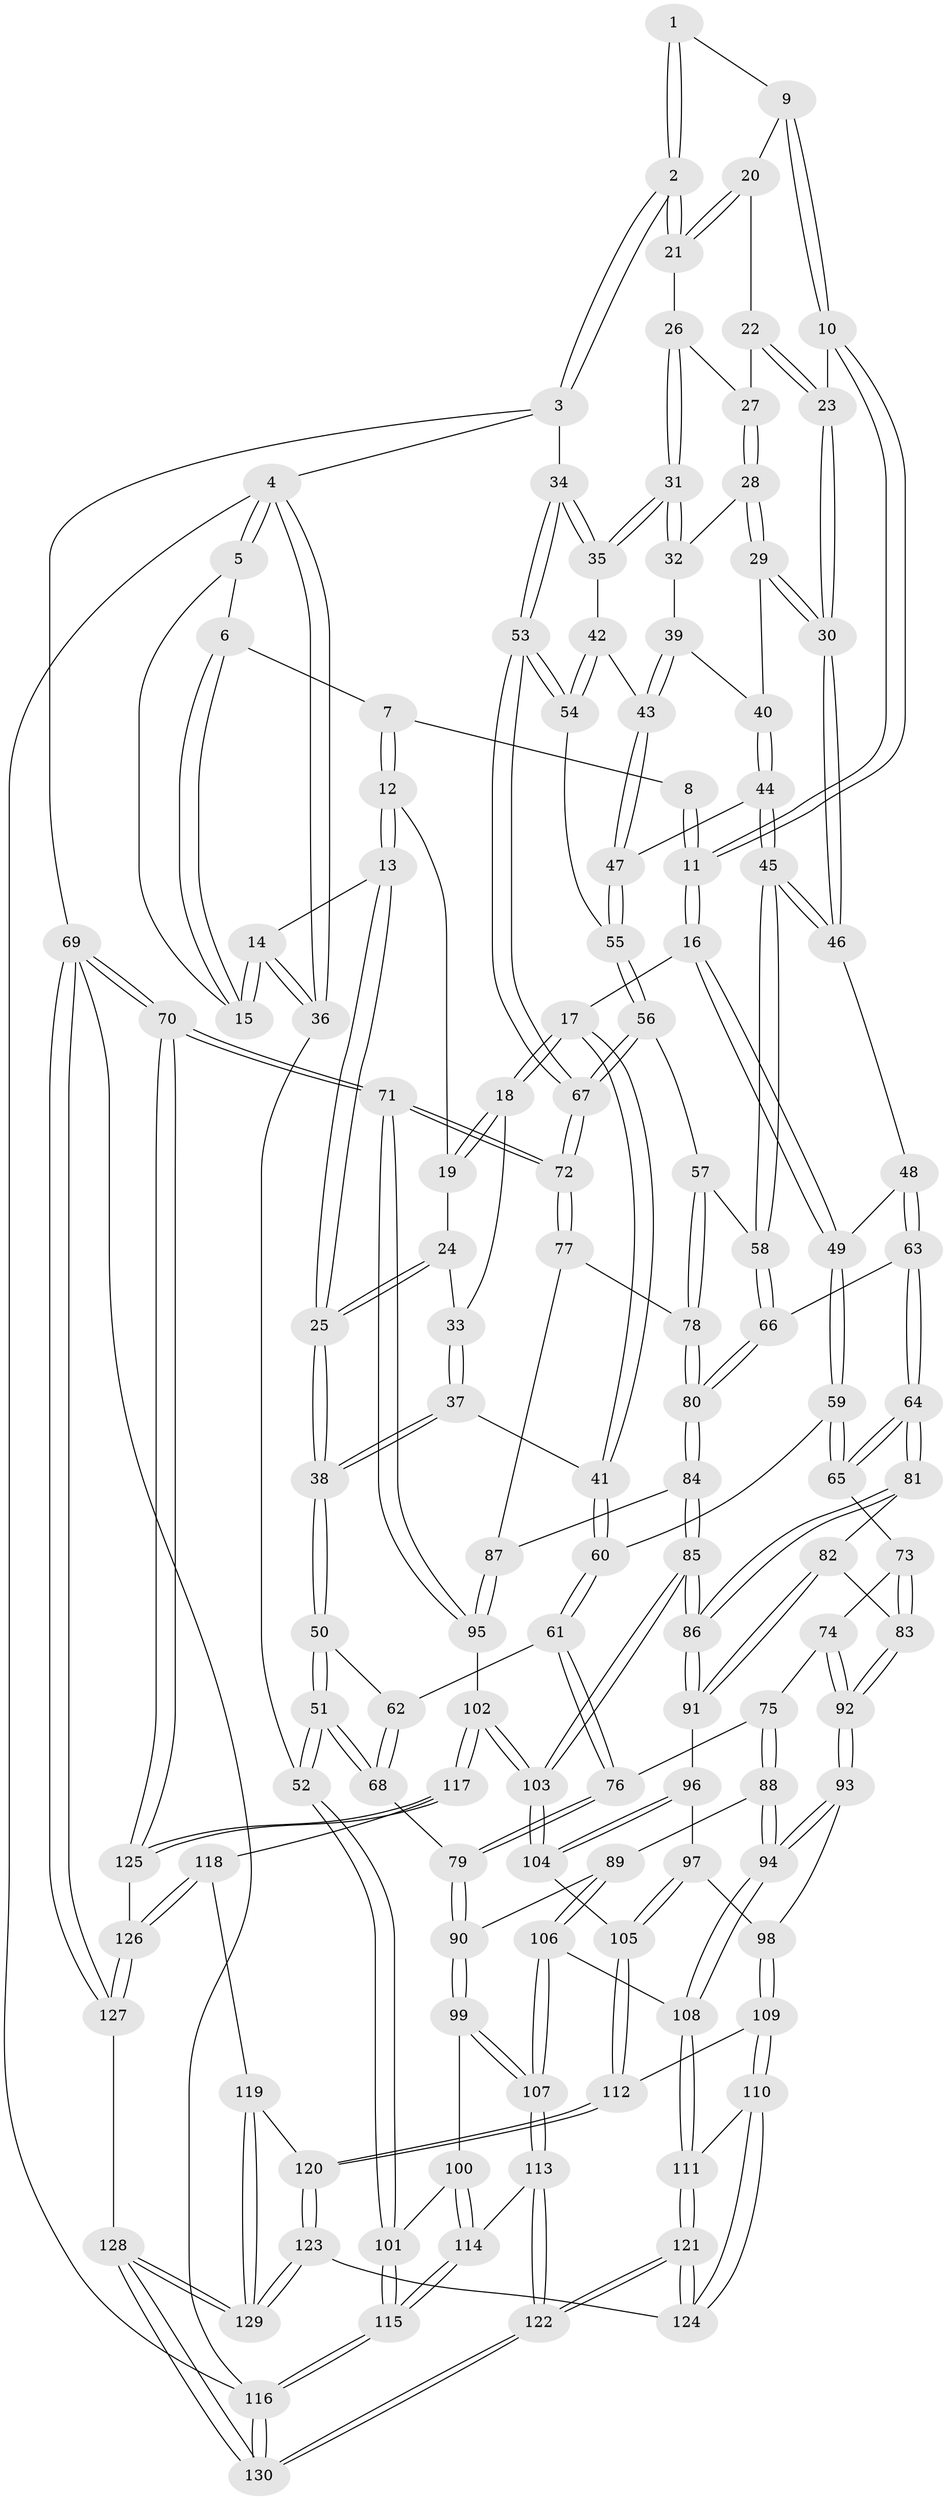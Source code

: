 // coarse degree distribution, {3: 0.10256410256410256, 6: 0.10256410256410256, 5: 0.2948717948717949, 4: 0.48717948717948717, 7: 0.01282051282051282}
// Generated by graph-tools (version 1.1) at 2025/42/03/06/25 10:42:29]
// undirected, 130 vertices, 322 edges
graph export_dot {
graph [start="1"]
  node [color=gray90,style=filled];
  1 [pos="+0.631438271298694+0"];
  2 [pos="+1+0"];
  3 [pos="+1+0"];
  4 [pos="+0+0"];
  5 [pos="+0+0"];
  6 [pos="+0.256391844045638+0"];
  7 [pos="+0.333388130678489+0"];
  8 [pos="+0.39109999115969013+0"];
  9 [pos="+0.6408520658323968+0.026644771747995132"];
  10 [pos="+0.6357872477788128+0.11646595492984688"];
  11 [pos="+0.582811985580143+0.14444706005174476"];
  12 [pos="+0.3339438448833839+0"];
  13 [pos="+0.1290815241949064+0.1760207957592336"];
  14 [pos="+0.08777430050073097+0.15864692259334617"];
  15 [pos="+0.09281847241489283+0.10528286423593568"];
  16 [pos="+0.5229062541929506+0.19992779713460224"];
  17 [pos="+0.49513574291925583+0.19530525927033193"];
  18 [pos="+0.3817300314208565+0.0869873193082875"];
  19 [pos="+0.34142467272949956+0"];
  20 [pos="+0.7444209514667931+0.01587177319402953"];
  21 [pos="+1+0"];
  22 [pos="+0.7119142066124882+0.07796530742311096"];
  23 [pos="+0.6688518888852363+0.12453532835513426"];
  24 [pos="+0.2301941213066896+0.12972300525693617"];
  25 [pos="+0.1480220299950158+0.1910857968208009"];
  26 [pos="+1+0"];
  27 [pos="+0.9487330378737463+0"];
  28 [pos="+0.8411015900062413+0.10292129382923455"];
  29 [pos="+0.7701250603064844+0.14481445947882218"];
  30 [pos="+0.7139496394487286+0.1469864399922407"];
  31 [pos="+0.9305279813924588+0.18927832037740697"];
  32 [pos="+0.8750768429070623+0.16231094448805894"];
  33 [pos="+0.370469151465828+0.09670648963965883"];
  34 [pos="+1+0.10955226249217685"];
  35 [pos="+0.9554623914292976+0.22988018728901174"];
  36 [pos="+0+0.21377823668844037"];
  37 [pos="+0.26093247246625506+0.2255488733098896"];
  38 [pos="+0.18553763919628907+0.23826812566932062"];
  39 [pos="+0.8666775353609554+0.194878899304952"];
  40 [pos="+0.7995193936150251+0.20006564638351917"];
  41 [pos="+0.38083008938090046+0.2818154385244029"];
  42 [pos="+0.9369127953503451+0.2555602618169584"];
  43 [pos="+0.8620375387108604+0.2649262162636415"];
  44 [pos="+0.8291130620917363+0.27494928955918274"];
  45 [pos="+0.7376768548342675+0.3277554805438693"];
  46 [pos="+0.7294577462825498+0.31927897632221436"];
  47 [pos="+0.8430122883535704+0.2752919966865895"];
  48 [pos="+0.5919355043998163+0.278594966526941"];
  49 [pos="+0.5444649823963439+0.24987547654712078"];
  50 [pos="+0.18345971194467298+0.2960973798036117"];
  51 [pos="+0.028801211973176782+0.4878999771546356"];
  52 [pos="+0+0.5034474955259288"];
  53 [pos="+1+0.5066791236550304"];
  54 [pos="+0.9524574794071073+0.3012391023290458"];
  55 [pos="+0.891658320261686+0.3738191321205467"];
  56 [pos="+0.8910867597430929+0.39977336894639753"];
  57 [pos="+0.7772932432043197+0.4391253770730453"];
  58 [pos="+0.7416944402245621+0.42994861705700166"];
  59 [pos="+0.5057814799503101+0.42082631001919085"];
  60 [pos="+0.35237387146341775+0.4203430678704081"];
  61 [pos="+0.34989558531336057+0.4221978683154425"];
  62 [pos="+0.29972260525418176+0.39950116739946434"];
  63 [pos="+0.6498285697179124+0.4749355204976391"];
  64 [pos="+0.626522967665305+0.4915845704568513"];
  65 [pos="+0.5442550269546945+0.46292157156146424"];
  66 [pos="+0.7308509940450815+0.4383503712897451"];
  67 [pos="+1+0.5652738151580639"];
  68 [pos="+0.060760692529612456+0.5007505027979194"];
  69 [pos="+1+1"];
  70 [pos="+1+0.8560793644301635"];
  71 [pos="+1+0.8074100567591911"];
  72 [pos="+1+0.5865508575210152"];
  73 [pos="+0.5118954941319839+0.5038340602822539"];
  74 [pos="+0.37666457216684013+0.5680501732868339"];
  75 [pos="+0.33800761423008124+0.5367260223019591"];
  76 [pos="+0.3302349476127486+0.5184129287807607"];
  77 [pos="+0.8886208847187023+0.5526562791022883"];
  78 [pos="+0.8620956969629453+0.5451792144715504"];
  79 [pos="+0.11914555571825021+0.5361384155876375"];
  80 [pos="+0.7735424935590202+0.6130120615472634"];
  81 [pos="+0.6273124010044916+0.5183626882646336"];
  82 [pos="+0.5420696083850286+0.6115429894398317"];
  83 [pos="+0.48557936777251665+0.6109959175680788"];
  84 [pos="+0.7720516602885574+0.6159146398685645"];
  85 [pos="+0.7091938015065888+0.6743025278390389"];
  86 [pos="+0.6819172438733666+0.6439224040276533"];
  87 [pos="+0.8419585573474756+0.6425845206538772"];
  88 [pos="+0.2914781707997648+0.6101905119856146"];
  89 [pos="+0.23331786848552633+0.686290163309733"];
  90 [pos="+0.17379643066516787+0.6359932205529003"];
  91 [pos="+0.5651024175324341+0.6568496398096751"];
  92 [pos="+0.42750655800104814+0.6422769464017772"];
  93 [pos="+0.42634007327120543+0.6831228972665122"];
  94 [pos="+0.3815463462747381+0.7230719679063404"];
  95 [pos="+0.9225234146731848+0.7465457932349431"];
  96 [pos="+0.550399906699388+0.6923040112518735"];
  97 [pos="+0.5328069714550918+0.7039072189944792"];
  98 [pos="+0.4785038650119849+0.7144874370127411"];
  99 [pos="+0.08347654786815543+0.7269113252552037"];
  100 [pos="+0.08080439561262293+0.7269694288157442"];
  101 [pos="+0+0.5736783895307841"];
  102 [pos="+0.7373834988651664+0.748978872929966"];
  103 [pos="+0.7134398173475787+0.7152171078972974"];
  104 [pos="+0.6443471753992347+0.7335361363700879"];
  105 [pos="+0.5843735405236808+0.7766787043638081"];
  106 [pos="+0.2526075923660114+0.7530850863784084"];
  107 [pos="+0.21810748029402058+0.7924186690197897"];
  108 [pos="+0.3466378696011117+0.7577457305656198"];
  109 [pos="+0.49945344221255333+0.7778440236077749"];
  110 [pos="+0.423979928009332+0.8650109671385248"];
  111 [pos="+0.40372051312690094+0.8638997768349476"];
  112 [pos="+0.5627297700940604+0.8123637046285711"];
  113 [pos="+0.19630620314738037+0.8554733455224278"];
  114 [pos="+0.05717903020143202+0.855168306528431"];
  115 [pos="+0+1"];
  116 [pos="+0+1"];
  117 [pos="+0.7321284494083837+0.7799139409498483"];
  118 [pos="+0.7052793820774019+0.8388950236197107"];
  119 [pos="+0.7025867737542231+0.8399972566379096"];
  120 [pos="+0.5761287064972225+0.8712879061771528"];
  121 [pos="+0.27019606301000426+1"];
  122 [pos="+0.2633253265438799+1"];
  123 [pos="+0.5463749063817519+0.926638668499692"];
  124 [pos="+0.5144272944334717+0.9120766582298817"];
  125 [pos="+0.8555736664404701+0.9048526168541752"];
  126 [pos="+0.756089331042646+0.9581579066368278"];
  127 [pos="+0.6736592731367504+1"];
  128 [pos="+0.5949122918420654+1"];
  129 [pos="+0.5800578367399082+1"];
  130 [pos="+0.2458428629724257+1"];
  1 -- 2;
  1 -- 2;
  1 -- 9;
  2 -- 3;
  2 -- 3;
  2 -- 21;
  2 -- 21;
  3 -- 4;
  3 -- 34;
  3 -- 69;
  4 -- 5;
  4 -- 5;
  4 -- 36;
  4 -- 36;
  4 -- 116;
  5 -- 6;
  5 -- 15;
  6 -- 7;
  6 -- 15;
  6 -- 15;
  7 -- 8;
  7 -- 12;
  7 -- 12;
  8 -- 11;
  8 -- 11;
  9 -- 10;
  9 -- 10;
  9 -- 20;
  10 -- 11;
  10 -- 11;
  10 -- 23;
  11 -- 16;
  11 -- 16;
  12 -- 13;
  12 -- 13;
  12 -- 19;
  13 -- 14;
  13 -- 25;
  13 -- 25;
  14 -- 15;
  14 -- 15;
  14 -- 36;
  14 -- 36;
  16 -- 17;
  16 -- 49;
  16 -- 49;
  17 -- 18;
  17 -- 18;
  17 -- 41;
  17 -- 41;
  18 -- 19;
  18 -- 19;
  18 -- 33;
  19 -- 24;
  20 -- 21;
  20 -- 21;
  20 -- 22;
  21 -- 26;
  22 -- 23;
  22 -- 23;
  22 -- 27;
  23 -- 30;
  23 -- 30;
  24 -- 25;
  24 -- 25;
  24 -- 33;
  25 -- 38;
  25 -- 38;
  26 -- 27;
  26 -- 31;
  26 -- 31;
  27 -- 28;
  27 -- 28;
  28 -- 29;
  28 -- 29;
  28 -- 32;
  29 -- 30;
  29 -- 30;
  29 -- 40;
  30 -- 46;
  30 -- 46;
  31 -- 32;
  31 -- 32;
  31 -- 35;
  31 -- 35;
  32 -- 39;
  33 -- 37;
  33 -- 37;
  34 -- 35;
  34 -- 35;
  34 -- 53;
  34 -- 53;
  35 -- 42;
  36 -- 52;
  37 -- 38;
  37 -- 38;
  37 -- 41;
  38 -- 50;
  38 -- 50;
  39 -- 40;
  39 -- 43;
  39 -- 43;
  40 -- 44;
  40 -- 44;
  41 -- 60;
  41 -- 60;
  42 -- 43;
  42 -- 54;
  42 -- 54;
  43 -- 47;
  43 -- 47;
  44 -- 45;
  44 -- 45;
  44 -- 47;
  45 -- 46;
  45 -- 46;
  45 -- 58;
  45 -- 58;
  46 -- 48;
  47 -- 55;
  47 -- 55;
  48 -- 49;
  48 -- 63;
  48 -- 63;
  49 -- 59;
  49 -- 59;
  50 -- 51;
  50 -- 51;
  50 -- 62;
  51 -- 52;
  51 -- 52;
  51 -- 68;
  51 -- 68;
  52 -- 101;
  52 -- 101;
  53 -- 54;
  53 -- 54;
  53 -- 67;
  53 -- 67;
  54 -- 55;
  55 -- 56;
  55 -- 56;
  56 -- 57;
  56 -- 67;
  56 -- 67;
  57 -- 58;
  57 -- 78;
  57 -- 78;
  58 -- 66;
  58 -- 66;
  59 -- 60;
  59 -- 65;
  59 -- 65;
  60 -- 61;
  60 -- 61;
  61 -- 62;
  61 -- 76;
  61 -- 76;
  62 -- 68;
  62 -- 68;
  63 -- 64;
  63 -- 64;
  63 -- 66;
  64 -- 65;
  64 -- 65;
  64 -- 81;
  64 -- 81;
  65 -- 73;
  66 -- 80;
  66 -- 80;
  67 -- 72;
  67 -- 72;
  68 -- 79;
  69 -- 70;
  69 -- 70;
  69 -- 127;
  69 -- 127;
  69 -- 116;
  70 -- 71;
  70 -- 71;
  70 -- 125;
  70 -- 125;
  71 -- 72;
  71 -- 72;
  71 -- 95;
  71 -- 95;
  72 -- 77;
  72 -- 77;
  73 -- 74;
  73 -- 83;
  73 -- 83;
  74 -- 75;
  74 -- 92;
  74 -- 92;
  75 -- 76;
  75 -- 88;
  75 -- 88;
  76 -- 79;
  76 -- 79;
  77 -- 78;
  77 -- 87;
  78 -- 80;
  78 -- 80;
  79 -- 90;
  79 -- 90;
  80 -- 84;
  80 -- 84;
  81 -- 82;
  81 -- 86;
  81 -- 86;
  82 -- 83;
  82 -- 91;
  82 -- 91;
  83 -- 92;
  83 -- 92;
  84 -- 85;
  84 -- 85;
  84 -- 87;
  85 -- 86;
  85 -- 86;
  85 -- 103;
  85 -- 103;
  86 -- 91;
  86 -- 91;
  87 -- 95;
  87 -- 95;
  88 -- 89;
  88 -- 94;
  88 -- 94;
  89 -- 90;
  89 -- 106;
  89 -- 106;
  90 -- 99;
  90 -- 99;
  91 -- 96;
  92 -- 93;
  92 -- 93;
  93 -- 94;
  93 -- 94;
  93 -- 98;
  94 -- 108;
  94 -- 108;
  95 -- 102;
  96 -- 97;
  96 -- 104;
  96 -- 104;
  97 -- 98;
  97 -- 105;
  97 -- 105;
  98 -- 109;
  98 -- 109;
  99 -- 100;
  99 -- 107;
  99 -- 107;
  100 -- 101;
  100 -- 114;
  100 -- 114;
  101 -- 115;
  101 -- 115;
  102 -- 103;
  102 -- 103;
  102 -- 117;
  102 -- 117;
  103 -- 104;
  103 -- 104;
  104 -- 105;
  105 -- 112;
  105 -- 112;
  106 -- 107;
  106 -- 107;
  106 -- 108;
  107 -- 113;
  107 -- 113;
  108 -- 111;
  108 -- 111;
  109 -- 110;
  109 -- 110;
  109 -- 112;
  110 -- 111;
  110 -- 124;
  110 -- 124;
  111 -- 121;
  111 -- 121;
  112 -- 120;
  112 -- 120;
  113 -- 114;
  113 -- 122;
  113 -- 122;
  114 -- 115;
  114 -- 115;
  115 -- 116;
  115 -- 116;
  116 -- 130;
  116 -- 130;
  117 -- 118;
  117 -- 125;
  117 -- 125;
  118 -- 119;
  118 -- 126;
  118 -- 126;
  119 -- 120;
  119 -- 129;
  119 -- 129;
  120 -- 123;
  120 -- 123;
  121 -- 122;
  121 -- 122;
  121 -- 124;
  121 -- 124;
  122 -- 130;
  122 -- 130;
  123 -- 124;
  123 -- 129;
  123 -- 129;
  125 -- 126;
  126 -- 127;
  126 -- 127;
  127 -- 128;
  128 -- 129;
  128 -- 129;
  128 -- 130;
  128 -- 130;
}
